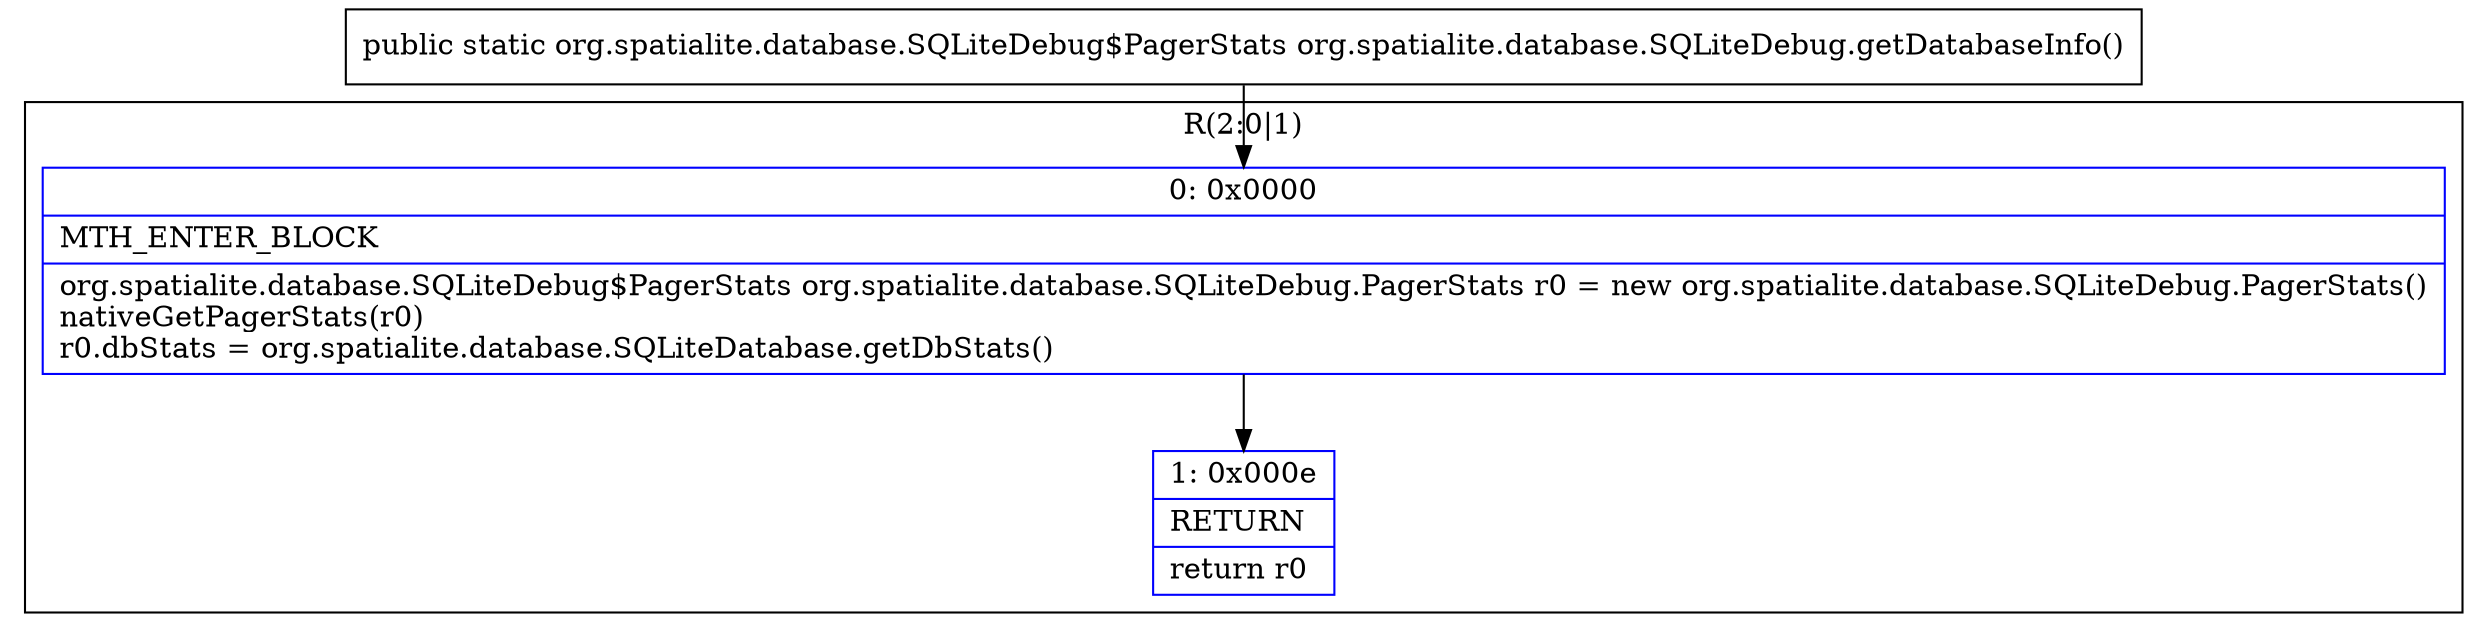 digraph "CFG fororg.spatialite.database.SQLiteDebug.getDatabaseInfo()Lorg\/spatialite\/database\/SQLiteDebug$PagerStats;" {
subgraph cluster_Region_1396935166 {
label = "R(2:0|1)";
node [shape=record,color=blue];
Node_0 [shape=record,label="{0\:\ 0x0000|MTH_ENTER_BLOCK\l|org.spatialite.database.SQLiteDebug$PagerStats org.spatialite.database.SQLiteDebug.PagerStats r0 = new org.spatialite.database.SQLiteDebug.PagerStats()\lnativeGetPagerStats(r0)\lr0.dbStats = org.spatialite.database.SQLiteDatabase.getDbStats()\l}"];
Node_1 [shape=record,label="{1\:\ 0x000e|RETURN\l|return r0\l}"];
}
MethodNode[shape=record,label="{public static org.spatialite.database.SQLiteDebug$PagerStats org.spatialite.database.SQLiteDebug.getDatabaseInfo() }"];
MethodNode -> Node_0;
Node_0 -> Node_1;
}


